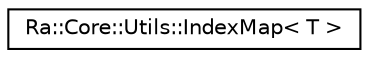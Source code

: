 digraph "Graphical Class Hierarchy"
{
 // INTERACTIVE_SVG=YES
 // LATEX_PDF_SIZE
  edge [fontname="Helvetica",fontsize="10",labelfontname="Helvetica",labelfontsize="10"];
  node [fontname="Helvetica",fontsize="10",shape=record];
  rankdir="LR";
  Node0 [label="Ra::Core::Utils::IndexMap\< T \>",height=0.2,width=0.4,color="black", fillcolor="white", style="filled",URL="$classRa_1_1Core_1_1Utils_1_1IndexMap.html",tooltip=" "];
}
